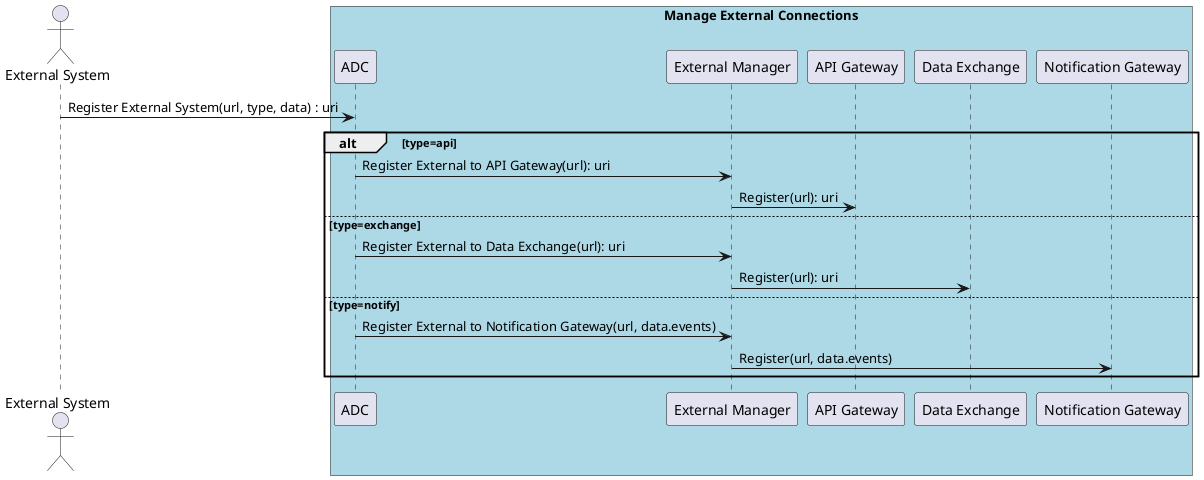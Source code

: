 @startuml
Actor "External System" as A

box "Manage External Connections" #lightblue
participant "ADC" as S
A -> S : Register External System(url, type, data) : uri
alt type=api
  S -> "External Manager": Register External to API Gateway(url): uri
  "External Manager" -> "API Gateway" : Register(url): uri
else type=exchange
  S -> "External Manager": Register External to Data Exchange(url): uri
  "External Manager" -> "Data Exchange": Register(url): uri
else type=notify
  S -> "External Manager": Register External to Notification Gateway(url, data.events)
  "External Manager" -> "Notification Gateway": Register(url, data.events)
end

end box

@enduml
